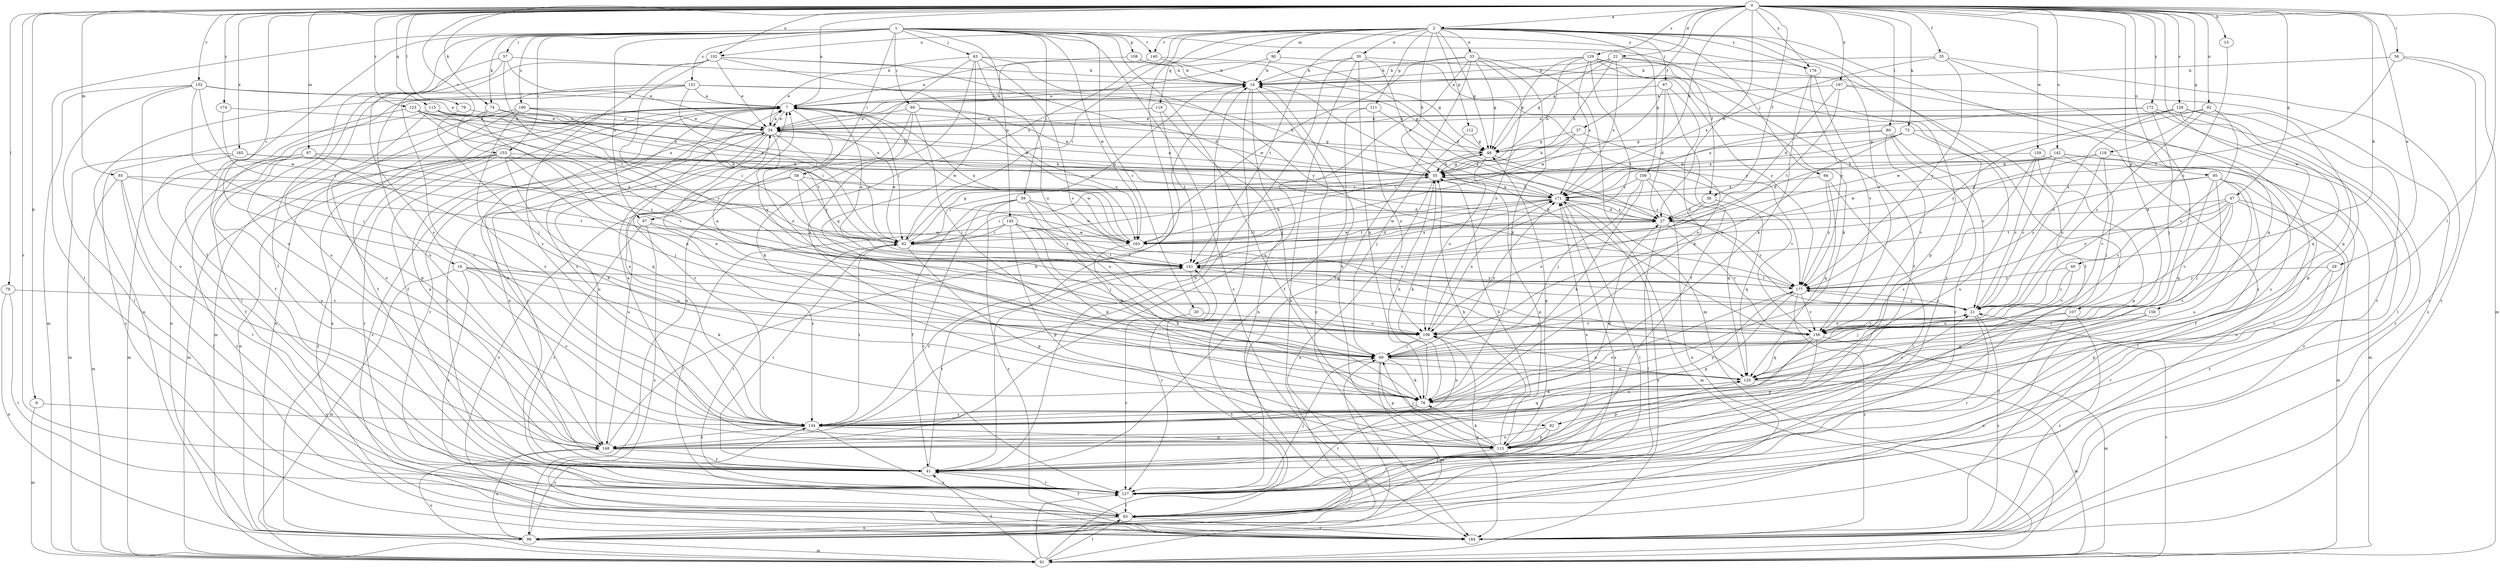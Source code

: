 strict digraph  {
0;
1;
2;
7;
8;
13;
14;
16;
20;
21;
22;
27;
29;
30;
33;
34;
35;
37;
38;
41;
47;
48;
49;
55;
56;
57;
58;
59;
60;
62;
63;
66;
67;
69;
73;
74;
76;
78;
79;
80;
82;
83;
85;
87;
90;
91;
92;
95;
97;
98;
102;
106;
107;
108;
109;
111;
112;
113;
115;
118;
119;
120;
123;
127;
128;
129;
131;
134;
140;
141;
142;
145;
148;
152;
153;
156;
158;
159;
163;
165;
167;
171;
172;
174;
176;
177;
180;
184;
0 -> 2  [label=a];
0 -> 7  [label=a];
0 -> 8  [label=b];
0 -> 13  [label=b];
0 -> 16  [label=c];
0 -> 22  [label=d];
0 -> 27  [label=d];
0 -> 29  [label=e];
0 -> 35  [label=f];
0 -> 37  [label=f];
0 -> 38  [label=f];
0 -> 47  [label=g];
0 -> 49  [label=h];
0 -> 55  [label=h];
0 -> 56  [label=i];
0 -> 73  [label=k];
0 -> 74  [label=k];
0 -> 78  [label=l];
0 -> 79  [label=l];
0 -> 80  [label=l];
0 -> 82  [label=l];
0 -> 85  [label=m];
0 -> 87  [label=m];
0 -> 92  [label=n];
0 -> 95  [label=n];
0 -> 102  [label=o];
0 -> 107  [label=p];
0 -> 115  [label=q];
0 -> 118  [label=q];
0 -> 123  [label=r];
0 -> 127  [label=r];
0 -> 128  [label=s];
0 -> 129  [label=s];
0 -> 142  [label=u];
0 -> 152  [label=v];
0 -> 153  [label=v];
0 -> 158  [label=w];
0 -> 159  [label=w];
0 -> 165  [label=x];
0 -> 167  [label=x];
0 -> 172  [label=y];
0 -> 174  [label=y];
0 -> 176  [label=y];
1 -> 20  [label=c];
1 -> 38  [label=f];
1 -> 41  [label=f];
1 -> 57  [label=i];
1 -> 58  [label=i];
1 -> 59  [label=i];
1 -> 60  [label=i];
1 -> 63  [label=j];
1 -> 74  [label=k];
1 -> 82  [label=l];
1 -> 83  [label=l];
1 -> 97  [label=n];
1 -> 108  [label=p];
1 -> 131  [label=s];
1 -> 134  [label=s];
1 -> 140  [label=t];
1 -> 145  [label=u];
1 -> 148  [label=u];
1 -> 153  [label=v];
1 -> 163  [label=w];
1 -> 176  [label=y];
1 -> 180  [label=z];
1 -> 184  [label=z];
2 -> 30  [label=e];
2 -> 33  [label=e];
2 -> 41  [label=f];
2 -> 48  [label=g];
2 -> 55  [label=h];
2 -> 62  [label=i];
2 -> 66  [label=j];
2 -> 67  [label=j];
2 -> 90  [label=m];
2 -> 97  [label=n];
2 -> 102  [label=o];
2 -> 109  [label=p];
2 -> 111  [label=p];
2 -> 112  [label=p];
2 -> 119  [label=q];
2 -> 127  [label=r];
2 -> 140  [label=t];
2 -> 141  [label=t];
2 -> 156  [label=v];
2 -> 176  [label=y];
2 -> 184  [label=z];
7 -> 34  [label=e];
7 -> 41  [label=f];
7 -> 62  [label=i];
7 -> 91  [label=m];
7 -> 98  [label=n];
7 -> 106  [label=o];
7 -> 127  [label=r];
7 -> 134  [label=s];
7 -> 163  [label=w];
8 -> 91  [label=m];
8 -> 134  [label=s];
13 -> 21  [label=c];
14 -> 7  [label=a];
14 -> 83  [label=l];
14 -> 98  [label=n];
14 -> 184  [label=z];
16 -> 76  [label=k];
16 -> 91  [label=m];
16 -> 106  [label=o];
16 -> 127  [label=r];
16 -> 134  [label=s];
16 -> 177  [label=y];
20 -> 106  [label=o];
20 -> 127  [label=r];
21 -> 106  [label=o];
21 -> 127  [label=r];
21 -> 156  [label=v];
21 -> 177  [label=y];
21 -> 184  [label=z];
22 -> 7  [label=a];
22 -> 14  [label=b];
22 -> 41  [label=f];
22 -> 48  [label=g];
22 -> 55  [label=h];
22 -> 113  [label=p];
22 -> 171  [label=x];
27 -> 62  [label=i];
27 -> 83  [label=l];
27 -> 156  [label=v];
27 -> 163  [label=w];
27 -> 171  [label=x];
27 -> 177  [label=y];
29 -> 113  [label=p];
29 -> 127  [label=r];
29 -> 177  [label=y];
30 -> 14  [label=b];
30 -> 76  [label=k];
30 -> 98  [label=n];
30 -> 148  [label=u];
30 -> 171  [label=x];
30 -> 177  [label=y];
33 -> 14  [label=b];
33 -> 48  [label=g];
33 -> 76  [label=k];
33 -> 91  [label=m];
33 -> 106  [label=o];
33 -> 127  [label=r];
33 -> 148  [label=u];
33 -> 163  [label=w];
34 -> 7  [label=a];
34 -> 48  [label=g];
34 -> 62  [label=i];
34 -> 127  [label=r];
34 -> 134  [label=s];
34 -> 148  [label=u];
34 -> 177  [label=y];
34 -> 184  [label=z];
35 -> 14  [label=b];
35 -> 69  [label=j];
35 -> 171  [label=x];
35 -> 177  [label=y];
35 -> 184  [label=z];
37 -> 48  [label=g];
37 -> 55  [label=h];
37 -> 62  [label=i];
37 -> 106  [label=o];
38 -> 27  [label=d];
38 -> 106  [label=o];
38 -> 120  [label=q];
41 -> 7  [label=a];
41 -> 14  [label=b];
41 -> 34  [label=e];
41 -> 62  [label=i];
41 -> 127  [label=r];
41 -> 141  [label=t];
41 -> 171  [label=x];
47 -> 21  [label=c];
47 -> 27  [label=d];
47 -> 69  [label=j];
47 -> 91  [label=m];
47 -> 141  [label=t];
47 -> 156  [label=v];
47 -> 177  [label=y];
47 -> 184  [label=z];
48 -> 55  [label=h];
48 -> 106  [label=o];
48 -> 156  [label=v];
49 -> 21  [label=c];
49 -> 156  [label=v];
49 -> 177  [label=y];
55 -> 7  [label=a];
55 -> 34  [label=e];
55 -> 48  [label=g];
55 -> 62  [label=i];
55 -> 76  [label=k];
55 -> 98  [label=n];
55 -> 113  [label=p];
55 -> 171  [label=x];
56 -> 14  [label=b];
56 -> 91  [label=m];
56 -> 141  [label=t];
56 -> 184  [label=z];
57 -> 14  [label=b];
57 -> 34  [label=e];
57 -> 41  [label=f];
57 -> 141  [label=t];
57 -> 148  [label=u];
58 -> 62  [label=i];
58 -> 106  [label=o];
58 -> 148  [label=u];
58 -> 171  [label=x];
58 -> 184  [label=z];
59 -> 27  [label=d];
59 -> 41  [label=f];
59 -> 76  [label=k];
59 -> 106  [label=o];
59 -> 127  [label=r];
59 -> 163  [label=w];
59 -> 184  [label=z];
60 -> 27  [label=d];
60 -> 34  [label=e];
60 -> 69  [label=j];
60 -> 76  [label=k];
60 -> 127  [label=r];
60 -> 163  [label=w];
62 -> 14  [label=b];
62 -> 34  [label=e];
62 -> 48  [label=g];
62 -> 113  [label=p];
62 -> 141  [label=t];
63 -> 14  [label=b];
63 -> 34  [label=e];
63 -> 76  [label=k];
63 -> 98  [label=n];
63 -> 106  [label=o];
63 -> 120  [label=q];
63 -> 156  [label=v];
63 -> 177  [label=y];
66 -> 83  [label=l];
66 -> 120  [label=q];
66 -> 171  [label=x];
66 -> 177  [label=y];
67 -> 7  [label=a];
67 -> 27  [label=d];
67 -> 41  [label=f];
67 -> 76  [label=k];
67 -> 163  [label=w];
69 -> 34  [label=e];
69 -> 76  [label=k];
69 -> 91  [label=m];
69 -> 113  [label=p];
69 -> 120  [label=q];
69 -> 171  [label=x];
73 -> 48  [label=g];
73 -> 98  [label=n];
73 -> 106  [label=o];
73 -> 148  [label=u];
73 -> 171  [label=x];
74 -> 34  [label=e];
74 -> 148  [label=u];
74 -> 156  [label=v];
74 -> 171  [label=x];
76 -> 21  [label=c];
76 -> 55  [label=h];
76 -> 127  [label=r];
76 -> 134  [label=s];
78 -> 21  [label=c];
78 -> 83  [label=l];
78 -> 98  [label=n];
79 -> 34  [label=e];
79 -> 69  [label=j];
80 -> 21  [label=c];
80 -> 48  [label=g];
80 -> 62  [label=i];
80 -> 127  [label=r];
80 -> 156  [label=v];
82 -> 113  [label=p];
82 -> 127  [label=r];
82 -> 148  [label=u];
83 -> 41  [label=f];
83 -> 98  [label=n];
83 -> 171  [label=x];
83 -> 184  [label=z];
85 -> 83  [label=l];
85 -> 91  [label=m];
85 -> 127  [label=r];
85 -> 141  [label=t];
85 -> 171  [label=x];
87 -> 55  [label=h];
87 -> 76  [label=k];
87 -> 91  [label=m];
87 -> 141  [label=t];
87 -> 148  [label=u];
87 -> 184  [label=z];
90 -> 14  [label=b];
90 -> 34  [label=e];
90 -> 177  [label=y];
91 -> 21  [label=c];
91 -> 41  [label=f];
91 -> 83  [label=l];
91 -> 127  [label=r];
91 -> 141  [label=t];
91 -> 148  [label=u];
91 -> 171  [label=x];
92 -> 21  [label=c];
92 -> 34  [label=e];
92 -> 120  [label=q];
92 -> 156  [label=v];
92 -> 177  [label=y];
95 -> 41  [label=f];
95 -> 83  [label=l];
95 -> 120  [label=q];
95 -> 134  [label=s];
95 -> 148  [label=u];
95 -> 171  [label=x];
95 -> 177  [label=y];
97 -> 127  [label=r];
97 -> 134  [label=s];
97 -> 163  [label=w];
97 -> 184  [label=z];
98 -> 7  [label=a];
98 -> 69  [label=j];
98 -> 91  [label=m];
98 -> 134  [label=s];
98 -> 148  [label=u];
102 -> 14  [label=b];
102 -> 27  [label=d];
102 -> 34  [label=e];
102 -> 134  [label=s];
102 -> 148  [label=u];
102 -> 156  [label=v];
102 -> 163  [label=w];
106 -> 7  [label=a];
106 -> 21  [label=c];
106 -> 69  [label=j];
106 -> 171  [label=x];
106 -> 184  [label=z];
107 -> 41  [label=f];
107 -> 69  [label=j];
107 -> 106  [label=o];
107 -> 184  [label=z];
108 -> 7  [label=a];
108 -> 14  [label=b];
108 -> 48  [label=g];
109 -> 69  [label=j];
109 -> 76  [label=k];
109 -> 98  [label=n];
109 -> 120  [label=q];
109 -> 171  [label=x];
111 -> 21  [label=c];
111 -> 34  [label=e];
111 -> 41  [label=f];
111 -> 106  [label=o];
112 -> 48  [label=g];
112 -> 69  [label=j];
113 -> 7  [label=a];
113 -> 14  [label=b];
113 -> 48  [label=g];
113 -> 55  [label=h];
113 -> 69  [label=j];
113 -> 76  [label=k];
113 -> 83  [label=l];
115 -> 34  [label=e];
115 -> 62  [label=i];
115 -> 113  [label=p];
115 -> 141  [label=t];
115 -> 171  [label=x];
115 -> 184  [label=z];
118 -> 21  [label=c];
118 -> 27  [label=d];
118 -> 55  [label=h];
118 -> 156  [label=v];
118 -> 184  [label=z];
119 -> 34  [label=e];
119 -> 69  [label=j];
119 -> 141  [label=t];
120 -> 76  [label=k];
120 -> 91  [label=m];
120 -> 106  [label=o];
120 -> 113  [label=p];
123 -> 21  [label=c];
123 -> 34  [label=e];
123 -> 41  [label=f];
123 -> 55  [label=h];
123 -> 62  [label=i];
123 -> 171  [label=x];
127 -> 62  [label=i];
127 -> 69  [label=j];
127 -> 83  [label=l];
128 -> 21  [label=c];
128 -> 34  [label=e];
128 -> 113  [label=p];
128 -> 120  [label=q];
128 -> 127  [label=r];
128 -> 163  [label=w];
129 -> 14  [label=b];
129 -> 41  [label=f];
129 -> 48  [label=g];
129 -> 55  [label=h];
129 -> 76  [label=k];
129 -> 127  [label=r];
129 -> 141  [label=t];
129 -> 171  [label=x];
131 -> 7  [label=a];
131 -> 48  [label=g];
131 -> 55  [label=h];
131 -> 62  [label=i];
131 -> 83  [label=l];
131 -> 98  [label=n];
131 -> 134  [label=s];
134 -> 7  [label=a];
134 -> 27  [label=d];
134 -> 62  [label=i];
134 -> 106  [label=o];
134 -> 113  [label=p];
134 -> 120  [label=q];
134 -> 148  [label=u];
134 -> 177  [label=y];
134 -> 184  [label=z];
140 -> 14  [label=b];
140 -> 27  [label=d];
140 -> 34  [label=e];
141 -> 7  [label=a];
141 -> 120  [label=q];
141 -> 127  [label=r];
141 -> 134  [label=s];
141 -> 171  [label=x];
141 -> 177  [label=y];
142 -> 21  [label=c];
142 -> 27  [label=d];
142 -> 55  [label=h];
142 -> 69  [label=j];
142 -> 127  [label=r];
142 -> 134  [label=s];
142 -> 163  [label=w];
145 -> 21  [label=c];
145 -> 62  [label=i];
145 -> 69  [label=j];
145 -> 76  [label=k];
145 -> 83  [label=l];
145 -> 113  [label=p];
145 -> 141  [label=t];
145 -> 163  [label=w];
148 -> 7  [label=a];
148 -> 14  [label=b];
148 -> 41  [label=f];
148 -> 55  [label=h];
152 -> 7  [label=a];
152 -> 34  [label=e];
152 -> 69  [label=j];
152 -> 83  [label=l];
152 -> 91  [label=m];
152 -> 148  [label=u];
152 -> 163  [label=w];
153 -> 55  [label=h];
153 -> 69  [label=j];
153 -> 91  [label=m];
153 -> 98  [label=n];
153 -> 106  [label=o];
153 -> 120  [label=q];
153 -> 127  [label=r];
153 -> 184  [label=z];
156 -> 14  [label=b];
156 -> 91  [label=m];
156 -> 113  [label=p];
156 -> 120  [label=q];
156 -> 148  [label=u];
158 -> 98  [label=n];
158 -> 120  [label=q];
158 -> 156  [label=v];
159 -> 21  [label=c];
159 -> 55  [label=h];
159 -> 91  [label=m];
159 -> 113  [label=p];
159 -> 134  [label=s];
163 -> 7  [label=a];
163 -> 27  [label=d];
163 -> 55  [label=h];
163 -> 76  [label=k];
165 -> 41  [label=f];
165 -> 55  [label=h];
165 -> 91  [label=m];
165 -> 163  [label=w];
167 -> 7  [label=a];
167 -> 27  [label=d];
167 -> 120  [label=q];
167 -> 141  [label=t];
167 -> 184  [label=z];
171 -> 27  [label=d];
171 -> 55  [label=h];
171 -> 62  [label=i];
171 -> 83  [label=l];
171 -> 91  [label=m];
171 -> 141  [label=t];
171 -> 163  [label=w];
172 -> 34  [label=e];
172 -> 69  [label=j];
172 -> 83  [label=l];
172 -> 171  [label=x];
172 -> 184  [label=z];
174 -> 34  [label=e];
174 -> 62  [label=i];
176 -> 76  [label=k];
176 -> 156  [label=v];
176 -> 177  [label=y];
177 -> 21  [label=c];
177 -> 113  [label=p];
177 -> 134  [label=s];
177 -> 141  [label=t];
177 -> 156  [label=v];
177 -> 184  [label=z];
180 -> 34  [label=e];
180 -> 41  [label=f];
180 -> 55  [label=h];
180 -> 98  [label=n];
180 -> 134  [label=s];
180 -> 141  [label=t];
}
